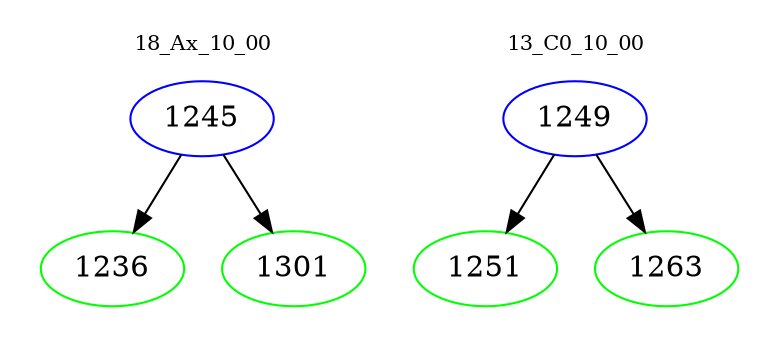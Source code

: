 digraph{
subgraph cluster_0 {
color = white
label = "18_Ax_10_00";
fontsize=10;
T0_1245 [label="1245", color="blue"]
T0_1245 -> T0_1236 [color="black"]
T0_1236 [label="1236", color="green"]
T0_1245 -> T0_1301 [color="black"]
T0_1301 [label="1301", color="green"]
}
subgraph cluster_1 {
color = white
label = "13_C0_10_00";
fontsize=10;
T1_1249 [label="1249", color="blue"]
T1_1249 -> T1_1251 [color="black"]
T1_1251 [label="1251", color="green"]
T1_1249 -> T1_1263 [color="black"]
T1_1263 [label="1263", color="green"]
}
}
